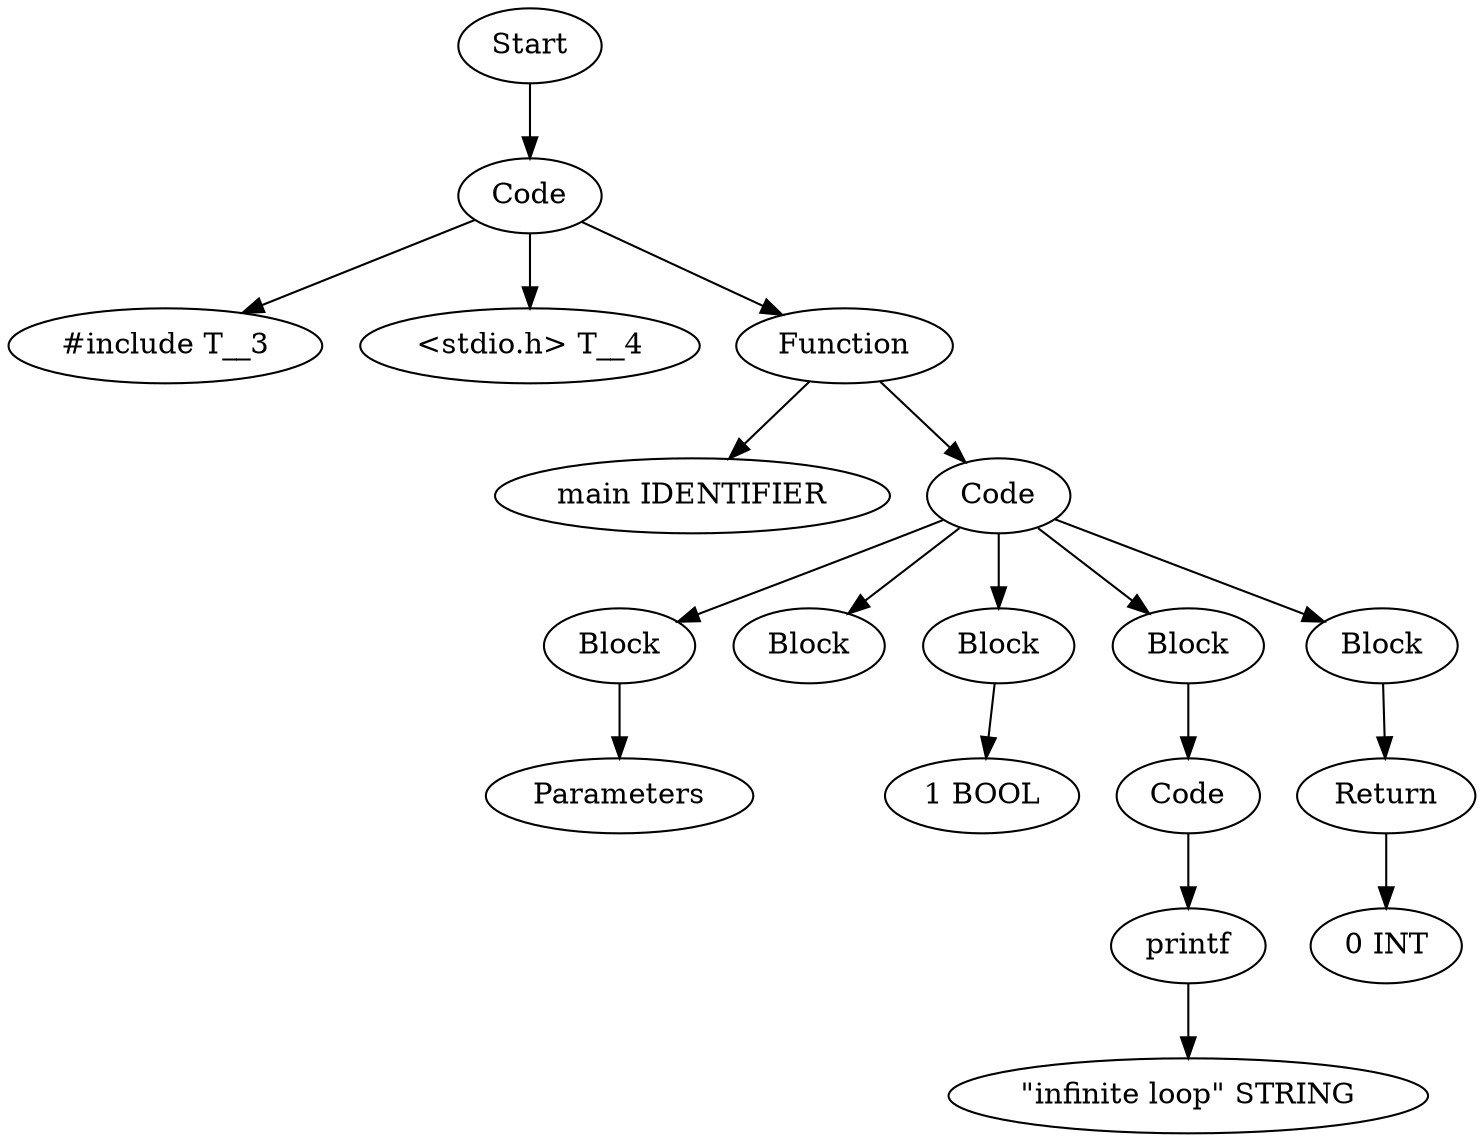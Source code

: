 digraph AST {
  "128795701149568" [label="Start"];
  "128795701149568" -> "128795701157264";
  "128795701157264" [label="Code"];
  "128795701157264" -> "128795701155824";
  "128795701157264" -> "128795701154192";
  "128795701157264" -> "128795701156592";
  "128795701155824" [label="#include T__3"];
  "128795701154192" [label="<stdio.h> T__4"];
  "128795701156592" [label="Function"];
  "128795701156592" -> "128795701158848";
  "128795701156592" -> "128795701161680";
  "128795701158848" [label="main IDENTIFIER"];
  "128795701161680" [label="Code"];
  "128795701161680" -> "128795701162976";
  "128795701161680" -> "128795701156352";
  "128795701161680" -> "128795701160576";
  "128795701161680" -> "128795701162784";
  "128795701161680" -> "128795701161248";
  "128795701162976" [label="Block"];
  "128795701162976" -> "128795701158416";
  "128795701158416" [label="Parameters"];
  "128795701156352" [label="Block"];
  "128795701160576" [label="Block"];
  "128795701160576" -> "128795701158608";
  "128795701158608" [label="1 BOOL"];
  "128795701162784" [label="Block"];
  "128795701162784" -> "128795701164032";
  "128795701164032" [label="Code"];
  "128795701164032" -> "128795701161152";
  "128795701161152" [label="printf"];
  "128795701161152" -> "128795701161440";
  "128795701161440" [label="\"infinite loop\" STRING"];
  "128795701161248" [label="Block"];
  "128795701161248" -> "128795701160720";
  "128795701160720" [label="Return"];
  "128795701160720" -> "128795701160432";
  "128795701160432" [label="0 INT"];
}
